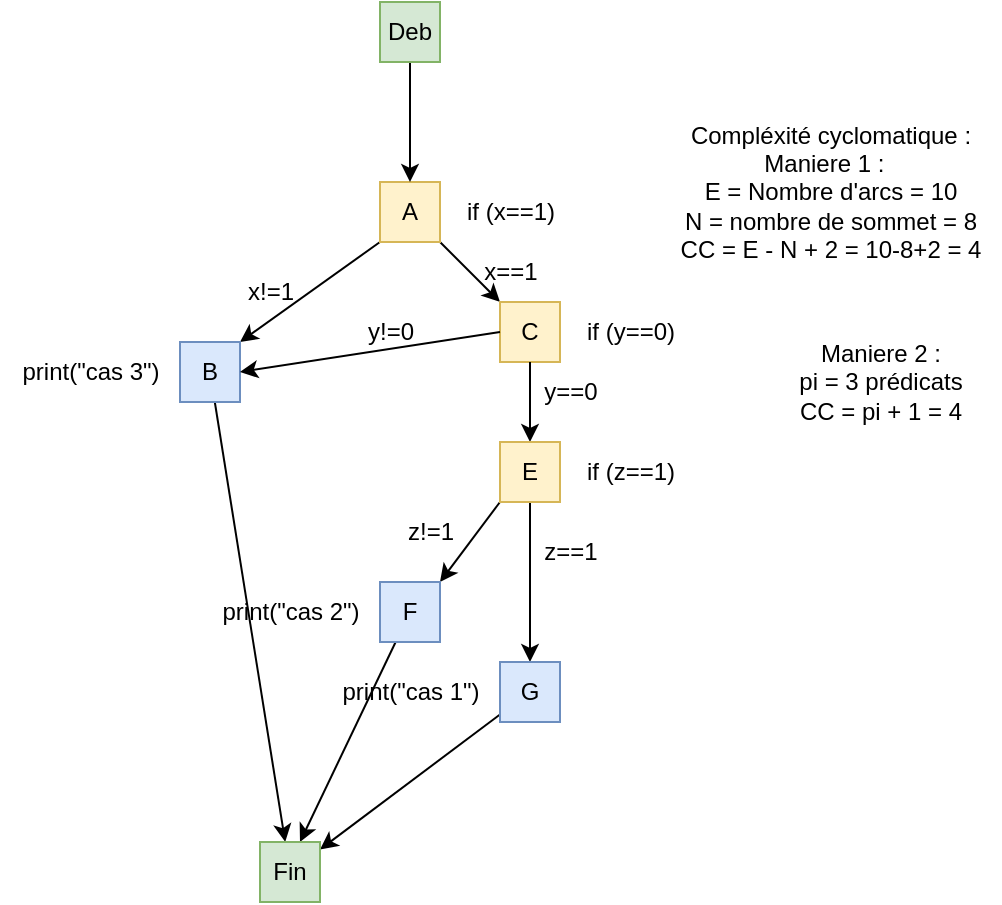 <mxfile>
    <diagram id="NxiCTnjjbMXlBT3bA05U" name="Page-1">
        <mxGraphModel dx="224" dy="1590" grid="1" gridSize="10" guides="1" tooltips="1" connect="1" arrows="1" fold="1" page="1" pageScale="1" pageWidth="1100" pageHeight="1100" math="0" shadow="0">
            <root>
                <mxCell id="0"/>
                <mxCell id="1" parent="0"/>
                <mxCell id="5" style="edgeStyle=none;html=1;exitX=0;exitY=1;exitDx=0;exitDy=0;entryX=1;entryY=0;entryDx=0;entryDy=0;" edge="1" parent="1" source="2" target="4">
                    <mxGeometry relative="1" as="geometry"/>
                </mxCell>
                <mxCell id="7" style="edgeStyle=none;html=1;exitX=1;exitY=1;exitDx=0;exitDy=0;entryX=0;entryY=0;entryDx=0;entryDy=0;" edge="1" parent="1" source="2" target="6">
                    <mxGeometry relative="1" as="geometry"/>
                </mxCell>
                <mxCell id="2" value="A" style="whiteSpace=wrap;html=1;align=center;fillColor=#fff2cc;strokeColor=#d6b656;" vertex="1" parent="1">
                    <mxGeometry x="250" y="60" width="30" height="30" as="geometry"/>
                </mxCell>
                <mxCell id="3" value="if (x==1)" style="text;html=1;align=center;verticalAlign=middle;resizable=0;points=[];autosize=1;strokeColor=none;fillColor=none;" vertex="1" parent="1">
                    <mxGeometry x="280" y="60" width="70" height="30" as="geometry"/>
                </mxCell>
                <mxCell id="52" style="edgeStyle=none;html=1;" edge="1" parent="1" source="4" target="51">
                    <mxGeometry relative="1" as="geometry"/>
                </mxCell>
                <mxCell id="4" value="B" style="whiteSpace=wrap;html=1;align=center;fillColor=#dae8fc;strokeColor=#6c8ebf;" vertex="1" parent="1">
                    <mxGeometry x="150" y="140" width="30" height="30" as="geometry"/>
                </mxCell>
                <mxCell id="6" value="C" style="whiteSpace=wrap;html=1;align=center;fillColor=#fff2cc;strokeColor=#d6b656;" vertex="1" parent="1">
                    <mxGeometry x="310" y="120" width="30" height="30" as="geometry"/>
                </mxCell>
                <mxCell id="8" value="x==1" style="text;html=1;align=center;verticalAlign=middle;resizable=0;points=[];autosize=1;strokeColor=none;fillColor=none;" vertex="1" parent="1">
                    <mxGeometry x="290" y="90" width="50" height="30" as="geometry"/>
                </mxCell>
                <mxCell id="9" value="x!=1" style="text;html=1;align=center;verticalAlign=middle;resizable=0;points=[];autosize=1;strokeColor=none;fillColor=none;" vertex="1" parent="1">
                    <mxGeometry x="170" y="100" width="50" height="30" as="geometry"/>
                </mxCell>
                <mxCell id="10" style="edgeStyle=none;html=1;exitX=0;exitY=0.5;exitDx=0;exitDy=0;entryX=1;entryY=0.5;entryDx=0;entryDy=0;" edge="1" parent="1" source="6" target="4">
                    <mxGeometry relative="1" as="geometry">
                        <mxPoint x="310" y="150" as="sourcePoint"/>
                    </mxGeometry>
                </mxCell>
                <mxCell id="11" style="edgeStyle=none;html=1;exitX=0.5;exitY=1;exitDx=0;exitDy=0;entryX=0.5;entryY=0;entryDx=0;entryDy=0;" edge="1" parent="1" source="6" target="15">
                    <mxGeometry relative="1" as="geometry">
                        <mxPoint x="340" y="150" as="sourcePoint"/>
                    </mxGeometry>
                </mxCell>
                <mxCell id="13" value="if (y==0)" style="text;html=1;align=center;verticalAlign=middle;resizable=0;points=[];autosize=1;strokeColor=none;fillColor=none;" vertex="1" parent="1">
                    <mxGeometry x="340" y="120" width="70" height="30" as="geometry"/>
                </mxCell>
                <mxCell id="20" style="edgeStyle=none;html=1;exitX=0.5;exitY=1;exitDx=0;exitDy=0;" edge="1" parent="1" source="15" target="19">
                    <mxGeometry relative="1" as="geometry"/>
                </mxCell>
                <mxCell id="21" style="edgeStyle=none;html=1;exitX=0;exitY=1;exitDx=0;exitDy=0;entryX=1;entryY=0;entryDx=0;entryDy=0;" edge="1" parent="1" source="15" target="18">
                    <mxGeometry relative="1" as="geometry"/>
                </mxCell>
                <mxCell id="15" value="E" style="whiteSpace=wrap;html=1;align=center;fillColor=#fff2cc;strokeColor=#d6b656;" vertex="1" parent="1">
                    <mxGeometry x="310" y="190" width="30" height="30" as="geometry"/>
                </mxCell>
                <mxCell id="16" value="y==0" style="text;html=1;align=center;verticalAlign=middle;resizable=0;points=[];autosize=1;strokeColor=none;fillColor=none;" vertex="1" parent="1">
                    <mxGeometry x="320" y="150" width="50" height="30" as="geometry"/>
                </mxCell>
                <mxCell id="17" value="y!=0" style="text;html=1;align=center;verticalAlign=middle;resizable=0;points=[];autosize=1;strokeColor=none;fillColor=none;" vertex="1" parent="1">
                    <mxGeometry x="230" y="120" width="50" height="30" as="geometry"/>
                </mxCell>
                <mxCell id="53" style="edgeStyle=none;html=1;" edge="1" parent="1" source="18">
                    <mxGeometry relative="1" as="geometry">
                        <mxPoint x="210" y="390.0" as="targetPoint"/>
                    </mxGeometry>
                </mxCell>
                <mxCell id="18" value="F" style="whiteSpace=wrap;html=1;align=center;fillColor=#dae8fc;strokeColor=#6c8ebf;" vertex="1" parent="1">
                    <mxGeometry x="250" y="260" width="30" height="30" as="geometry"/>
                </mxCell>
                <mxCell id="54" style="edgeStyle=none;html=1;" edge="1" parent="1" source="19" target="51">
                    <mxGeometry relative="1" as="geometry"/>
                </mxCell>
                <mxCell id="19" value="G" style="whiteSpace=wrap;html=1;align=center;fillColor=#dae8fc;strokeColor=#6c8ebf;" vertex="1" parent="1">
                    <mxGeometry x="310" y="300" width="30" height="30" as="geometry"/>
                </mxCell>
                <mxCell id="24" value="z==1" style="text;html=1;align=center;verticalAlign=middle;resizable=0;points=[];autosize=1;strokeColor=none;fillColor=none;" vertex="1" parent="1">
                    <mxGeometry x="320" y="230" width="50" height="30" as="geometry"/>
                </mxCell>
                <mxCell id="25" value="z!=1" style="text;html=1;align=center;verticalAlign=middle;resizable=0;points=[];autosize=1;strokeColor=none;fillColor=none;" vertex="1" parent="1">
                    <mxGeometry x="250" y="220" width="50" height="30" as="geometry"/>
                </mxCell>
                <mxCell id="26" value="if (z==1)" style="text;html=1;align=center;verticalAlign=middle;resizable=0;points=[];autosize=1;strokeColor=none;fillColor=none;" vertex="1" parent="1">
                    <mxGeometry x="340" y="190" width="70" height="30" as="geometry"/>
                </mxCell>
                <mxCell id="29" value="print(&quot;cas 3&quot;)" style="text;html=1;align=center;verticalAlign=middle;resizable=0;points=[];autosize=1;strokeColor=none;fillColor=none;" vertex="1" parent="1">
                    <mxGeometry x="60" y="140" width="90" height="30" as="geometry"/>
                </mxCell>
                <mxCell id="35" value="print(&quot;cas 2&quot;)" style="text;html=1;align=center;verticalAlign=middle;resizable=0;points=[];autosize=1;strokeColor=none;fillColor=none;" vertex="1" parent="1">
                    <mxGeometry x="160" y="260" width="90" height="30" as="geometry"/>
                </mxCell>
                <mxCell id="38" value="print(&quot;cas 1&quot;)" style="text;html=1;align=center;verticalAlign=middle;resizable=0;points=[];autosize=1;strokeColor=none;fillColor=none;" vertex="1" parent="1">
                    <mxGeometry x="220" y="300" width="90" height="30" as="geometry"/>
                </mxCell>
                <mxCell id="42" value="Compléxité cyclomatique :&lt;br&gt;Maniere 1 :&amp;nbsp;&amp;nbsp;&lt;br&gt;E = Nombre d'arcs = 10&lt;br&gt;N = nombre de sommet = 8&lt;br&gt;CC = E - N + 2 = 10-8+2 = 4" style="text;html=1;align=center;verticalAlign=middle;resizable=0;points=[];autosize=1;strokeColor=none;fillColor=none;" vertex="1" parent="1">
                    <mxGeometry x="390" y="20" width="170" height="90" as="geometry"/>
                </mxCell>
                <mxCell id="47" style="edgeStyle=none;html=1;entryX=0.5;entryY=0;entryDx=0;entryDy=0;" edge="1" parent="1" source="45" target="2">
                    <mxGeometry relative="1" as="geometry"/>
                </mxCell>
                <mxCell id="45" value="Deb" style="whiteSpace=wrap;html=1;align=center;fillColor=#d5e8d4;strokeColor=#82b366;" vertex="1" parent="1">
                    <mxGeometry x="250" y="-30" width="30" height="30" as="geometry"/>
                </mxCell>
                <mxCell id="51" value="Fin" style="whiteSpace=wrap;html=1;align=center;fillColor=#d5e8d4;strokeColor=#82b366;" vertex="1" parent="1">
                    <mxGeometry x="190" y="390" width="30" height="30" as="geometry"/>
                </mxCell>
                <mxCell id="55" value="Maniere 2 :&lt;br&gt;pi = 3 prédicats&lt;br&gt;CC = pi + 1 = 4" style="text;html=1;align=center;verticalAlign=middle;resizable=0;points=[];autosize=1;strokeColor=none;fillColor=none;" vertex="1" parent="1">
                    <mxGeometry x="445" y="130" width="110" height="60" as="geometry"/>
                </mxCell>
            </root>
        </mxGraphModel>
    </diagram>
</mxfile>